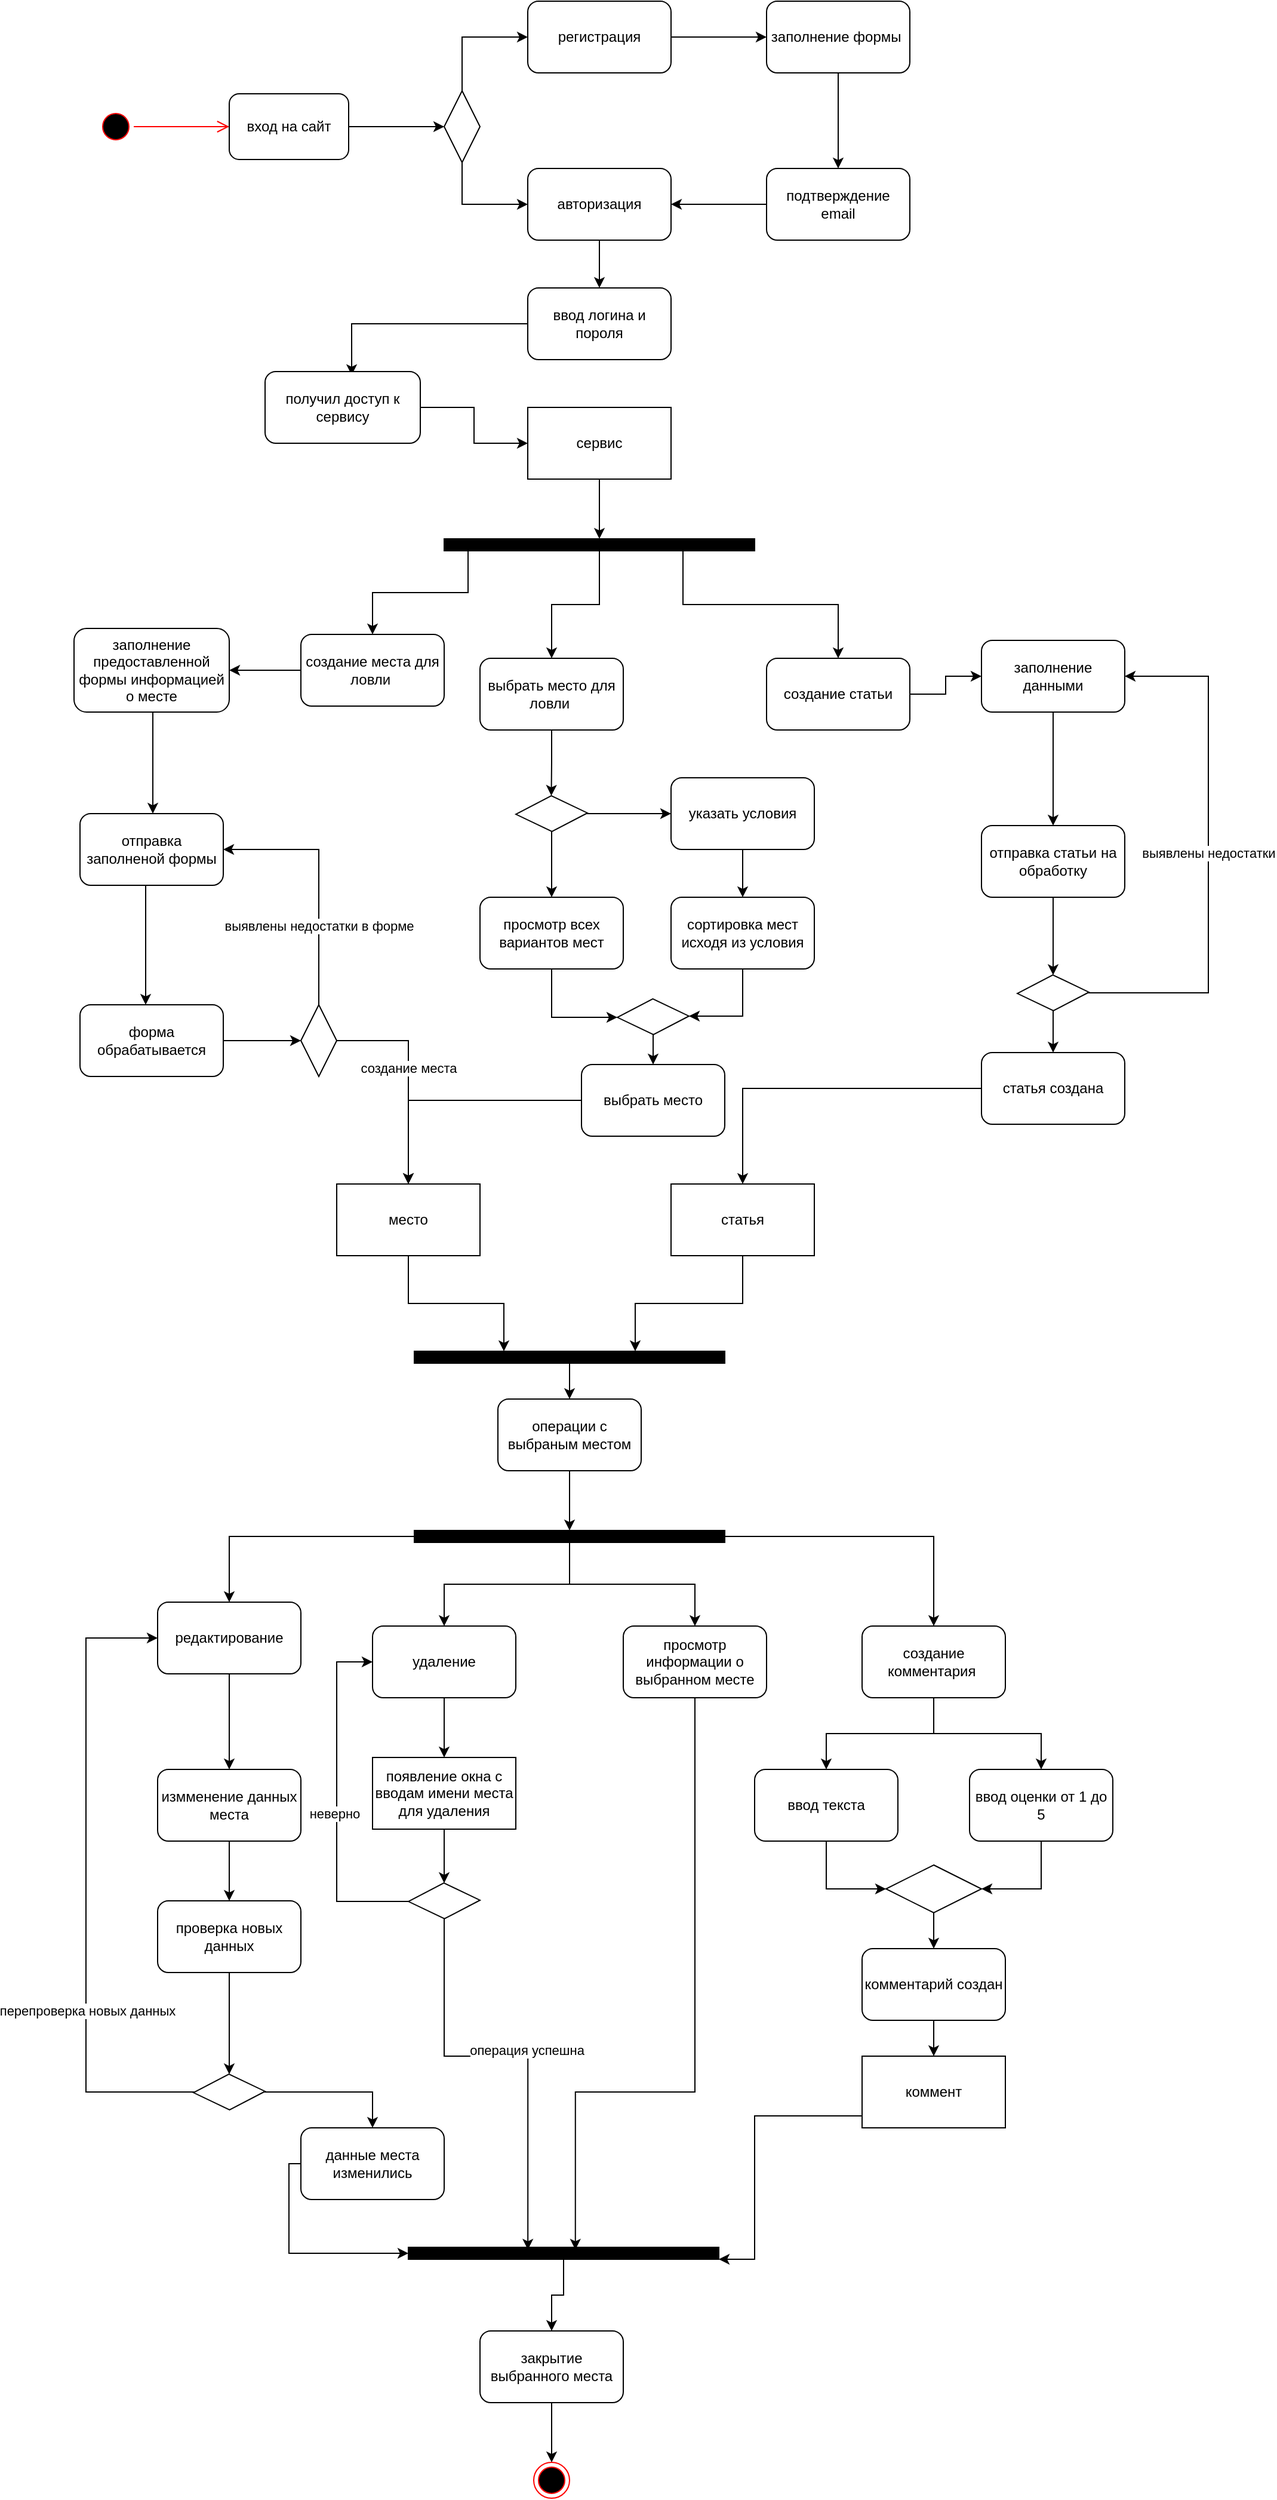 <mxfile version="24.6.4" type="device">
  <diagram name="Страница — 1" id="5YMws0mbViz0GXqgXPBX">
    <mxGraphModel dx="3317" dy="827" grid="1" gridSize="10" guides="1" tooltips="1" connect="1" arrows="1" fold="1" page="1" pageScale="1" pageWidth="2339" pageHeight="3300" math="0" shadow="0">
      <root>
        <mxCell id="0" />
        <mxCell id="1" parent="0" />
        <mxCell id="Sz9peqXjtqVcDiWQnL0J-1" value="" style="ellipse;html=1;shape=startState;fillColor=#000000;strokeColor=#ff0000;" parent="1" vertex="1">
          <mxGeometry x="40" y="520" width="30" height="30" as="geometry" />
        </mxCell>
        <mxCell id="Sz9peqXjtqVcDiWQnL0J-2" value="" style="edgeStyle=orthogonalEdgeStyle;html=1;verticalAlign=bottom;endArrow=open;endSize=8;strokeColor=#ff0000;rounded=0;" parent="1" source="Sz9peqXjtqVcDiWQnL0J-1" target="Sz9peqXjtqVcDiWQnL0J-3" edge="1">
          <mxGeometry relative="1" as="geometry">
            <mxPoint x="210" y="535" as="targetPoint" />
          </mxGeometry>
        </mxCell>
        <mxCell id="Sz9peqXjtqVcDiWQnL0J-5" value="" style="edgeStyle=orthogonalEdgeStyle;rounded=0;orthogonalLoop=1;jettySize=auto;html=1;" parent="1" source="Sz9peqXjtqVcDiWQnL0J-3" target="Sz9peqXjtqVcDiWQnL0J-4" edge="1">
          <mxGeometry relative="1" as="geometry" />
        </mxCell>
        <mxCell id="Sz9peqXjtqVcDiWQnL0J-3" value="вход на сайт" style="rounded=1;whiteSpace=wrap;html=1;" parent="1" vertex="1">
          <mxGeometry x="150" y="507.5" width="100" height="55" as="geometry" />
        </mxCell>
        <mxCell id="Sz9peqXjtqVcDiWQnL0J-9" value="" style="edgeStyle=orthogonalEdgeStyle;rounded=0;orthogonalLoop=1;jettySize=auto;html=1;" parent="1" source="Sz9peqXjtqVcDiWQnL0J-4" target="Sz9peqXjtqVcDiWQnL0J-7" edge="1">
          <mxGeometry relative="1" as="geometry">
            <Array as="points">
              <mxPoint x="345" y="600" />
            </Array>
          </mxGeometry>
        </mxCell>
        <mxCell id="Sz9peqXjtqVcDiWQnL0J-10" value="" style="edgeStyle=orthogonalEdgeStyle;rounded=0;orthogonalLoop=1;jettySize=auto;html=1;entryX=0;entryY=0.5;entryDx=0;entryDy=0;exitX=0.5;exitY=0;exitDx=0;exitDy=0;" parent="1" source="Sz9peqXjtqVcDiWQnL0J-4" target="Sz9peqXjtqVcDiWQnL0J-6" edge="1">
          <mxGeometry relative="1" as="geometry">
            <Array as="points">
              <mxPoint x="345" y="460" />
            </Array>
          </mxGeometry>
        </mxCell>
        <mxCell id="Sz9peqXjtqVcDiWQnL0J-4" value="" style="rhombus;whiteSpace=wrap;html=1;" parent="1" vertex="1">
          <mxGeometry x="330" y="505" width="30" height="60" as="geometry" />
        </mxCell>
        <mxCell id="Sz9peqXjtqVcDiWQnL0J-13" value="" style="edgeStyle=orthogonalEdgeStyle;rounded=0;orthogonalLoop=1;jettySize=auto;html=1;" parent="1" source="Sz9peqXjtqVcDiWQnL0J-6" target="Sz9peqXjtqVcDiWQnL0J-11" edge="1">
          <mxGeometry relative="1" as="geometry" />
        </mxCell>
        <mxCell id="Sz9peqXjtqVcDiWQnL0J-6" value="регистрация" style="rounded=1;whiteSpace=wrap;html=1;" parent="1" vertex="1">
          <mxGeometry x="400" y="430" width="120" height="60" as="geometry" />
        </mxCell>
        <mxCell id="Sz9peqXjtqVcDiWQnL0J-17" value="" style="edgeStyle=orthogonalEdgeStyle;rounded=0;orthogonalLoop=1;jettySize=auto;html=1;" parent="1" source="Sz9peqXjtqVcDiWQnL0J-7" target="Sz9peqXjtqVcDiWQnL0J-16" edge="1">
          <mxGeometry relative="1" as="geometry" />
        </mxCell>
        <mxCell id="Sz9peqXjtqVcDiWQnL0J-7" value="авторизация" style="rounded=1;whiteSpace=wrap;html=1;" parent="1" vertex="1">
          <mxGeometry x="400" y="570" width="120" height="60" as="geometry" />
        </mxCell>
        <mxCell id="Sz9peqXjtqVcDiWQnL0J-14" value="" style="edgeStyle=orthogonalEdgeStyle;rounded=0;orthogonalLoop=1;jettySize=auto;html=1;" parent="1" source="Sz9peqXjtqVcDiWQnL0J-11" target="Sz9peqXjtqVcDiWQnL0J-12" edge="1">
          <mxGeometry relative="1" as="geometry" />
        </mxCell>
        <mxCell id="Sz9peqXjtqVcDiWQnL0J-11" value="заполнение формы&amp;nbsp;" style="rounded=1;whiteSpace=wrap;html=1;" parent="1" vertex="1">
          <mxGeometry x="600" y="430" width="120" height="60" as="geometry" />
        </mxCell>
        <mxCell id="Sz9peqXjtqVcDiWQnL0J-15" value="" style="edgeStyle=orthogonalEdgeStyle;rounded=0;orthogonalLoop=1;jettySize=auto;html=1;" parent="1" source="Sz9peqXjtqVcDiWQnL0J-12" target="Sz9peqXjtqVcDiWQnL0J-7" edge="1">
          <mxGeometry relative="1" as="geometry" />
        </mxCell>
        <mxCell id="Sz9peqXjtqVcDiWQnL0J-12" value="подтверждение email" style="rounded=1;whiteSpace=wrap;html=1;" parent="1" vertex="1">
          <mxGeometry x="600" y="570" width="120" height="60" as="geometry" />
        </mxCell>
        <mxCell id="Sz9peqXjtqVcDiWQnL0J-19" value="" style="rounded=0;orthogonalLoop=1;jettySize=auto;html=1;entryX=0.558;entryY=0.05;entryDx=0;entryDy=0;entryPerimeter=0;edgeStyle=orthogonalEdgeStyle;" parent="1" source="Sz9peqXjtqVcDiWQnL0J-16" target="Sz9peqXjtqVcDiWQnL0J-23" edge="1">
          <mxGeometry relative="1" as="geometry" />
        </mxCell>
        <mxCell id="Sz9peqXjtqVcDiWQnL0J-16" value="ввод логина и пороля" style="rounded=1;whiteSpace=wrap;html=1;" parent="1" vertex="1">
          <mxGeometry x="400" y="670" width="120" height="60" as="geometry" />
        </mxCell>
        <mxCell id="Sz9peqXjtqVcDiWQnL0J-72" value="" style="edgeStyle=orthogonalEdgeStyle;rounded=0;orthogonalLoop=1;jettySize=auto;html=1;entryX=0.5;entryY=0;entryDx=0;entryDy=0;" parent="1" source="Sz9peqXjtqVcDiWQnL0J-18" target="Sz9peqXjtqVcDiWQnL0J-71" edge="1">
          <mxGeometry relative="1" as="geometry" />
        </mxCell>
        <mxCell id="Sz9peqXjtqVcDiWQnL0J-18" value="просмотр всех вариантов мест" style="rounded=1;whiteSpace=wrap;html=1;" parent="1" vertex="1">
          <mxGeometry x="360" y="1180" width="120" height="60" as="geometry" />
        </mxCell>
        <mxCell id="Sz9peqXjtqVcDiWQnL0J-121" value="" style="edgeStyle=orthogonalEdgeStyle;rounded=0;orthogonalLoop=1;jettySize=auto;html=1;entryX=0.538;entryY=0.2;entryDx=0;entryDy=0;entryPerimeter=0;" parent="1" source="Sz9peqXjtqVcDiWQnL0J-21" target="Sz9peqXjtqVcDiWQnL0J-146" edge="1">
          <mxGeometry relative="1" as="geometry">
            <mxPoint x="405" y="2390" as="targetPoint" />
            <Array as="points">
              <mxPoint x="540" y="2180" />
              <mxPoint x="440" y="2180" />
            </Array>
          </mxGeometry>
        </mxCell>
        <mxCell id="Sz9peqXjtqVcDiWQnL0J-21" value="просмотр информации о выбранном месте" style="rounded=1;whiteSpace=wrap;html=1;" parent="1" vertex="1">
          <mxGeometry x="480" y="1790" width="120" height="60" as="geometry" />
        </mxCell>
        <mxCell id="Sz9peqXjtqVcDiWQnL0J-50" value="" style="edgeStyle=orthogonalEdgeStyle;rounded=0;orthogonalLoop=1;jettySize=auto;html=1;" parent="1" source="Sz9peqXjtqVcDiWQnL0J-23" target="Sz9peqXjtqVcDiWQnL0J-49" edge="1">
          <mxGeometry relative="1" as="geometry" />
        </mxCell>
        <mxCell id="Sz9peqXjtqVcDiWQnL0J-23" value="получил доступ к сервису" style="rounded=1;whiteSpace=wrap;html=1;" parent="1" vertex="1">
          <mxGeometry x="180" y="740" width="130" height="60" as="geometry" />
        </mxCell>
        <mxCell id="Sz9peqXjtqVcDiWQnL0J-61" value="" style="edgeStyle=orthogonalEdgeStyle;rounded=0;orthogonalLoop=1;jettySize=auto;html=1;entryX=1;entryY=0.5;entryDx=0;entryDy=0;exitX=0.5;exitY=1;exitDx=0;exitDy=0;" parent="1" source="Sz9peqXjtqVcDiWQnL0J-25" target="Sz9peqXjtqVcDiWQnL0J-30" edge="1">
          <mxGeometry relative="1" as="geometry">
            <mxPoint x="230" y="1260" as="sourcePoint" />
            <Array as="points">
              <mxPoint x="225" y="1140" />
            </Array>
          </mxGeometry>
        </mxCell>
        <mxCell id="Sz9peqXjtqVcDiWQnL0J-62" value="выявлены недостатки в форме" style="edgeLabel;html=1;align=center;verticalAlign=middle;resizable=0;points=[];" parent="Sz9peqXjtqVcDiWQnL0J-61" vertex="1" connectable="0">
          <mxGeometry x="-0.373" relative="1" as="geometry">
            <mxPoint as="offset" />
          </mxGeometry>
        </mxCell>
        <mxCell id="Sz9peqXjtqVcDiWQnL0J-64" value="" style="edgeStyle=orthogonalEdgeStyle;rounded=0;orthogonalLoop=1;jettySize=auto;html=1;" parent="1" source="Sz9peqXjtqVcDiWQnL0J-25" target="Sz9peqXjtqVcDiWQnL0J-63" edge="1">
          <mxGeometry relative="1" as="geometry">
            <Array as="points">
              <mxPoint x="290" y="1300" />
              <mxPoint x="290" y="1300" />
            </Array>
          </mxGeometry>
        </mxCell>
        <mxCell id="Sz9peqXjtqVcDiWQnL0J-65" value="создание места" style="edgeLabel;html=1;align=center;verticalAlign=middle;resizable=0;points=[];" parent="Sz9peqXjtqVcDiWQnL0J-64" vertex="1" connectable="0">
          <mxGeometry x="-0.08" relative="1" as="geometry">
            <mxPoint as="offset" />
          </mxGeometry>
        </mxCell>
        <mxCell id="Sz9peqXjtqVcDiWQnL0J-25" value="" style="rhombus;whiteSpace=wrap;html=1;rotation=-180;" parent="1" vertex="1">
          <mxGeometry x="210" y="1270" width="30" height="60" as="geometry" />
        </mxCell>
        <mxCell id="Sz9peqXjtqVcDiWQnL0J-59" value="" style="edgeStyle=orthogonalEdgeStyle;rounded=0;orthogonalLoop=1;jettySize=auto;html=1;" parent="1" source="Sz9peqXjtqVcDiWQnL0J-27" target="Sz9peqXjtqVcDiWQnL0J-29" edge="1">
          <mxGeometry relative="1" as="geometry" />
        </mxCell>
        <mxCell id="Sz9peqXjtqVcDiWQnL0J-27" value="создание места для ловли&amp;nbsp;" style="rounded=1;whiteSpace=wrap;html=1;" parent="1" vertex="1">
          <mxGeometry x="210" y="960" width="120" height="60" as="geometry" />
        </mxCell>
        <mxCell id="Sz9peqXjtqVcDiWQnL0J-35" value="" style="edgeStyle=orthogonalEdgeStyle;rounded=0;orthogonalLoop=1;jettySize=auto;html=1;exitX=0.5;exitY=1;exitDx=0;exitDy=0;" parent="1" source="Sz9peqXjtqVcDiWQnL0J-29" target="Sz9peqXjtqVcDiWQnL0J-30" edge="1">
          <mxGeometry relative="1" as="geometry">
            <Array as="points">
              <mxPoint x="86" y="1025" />
            </Array>
          </mxGeometry>
        </mxCell>
        <mxCell id="Sz9peqXjtqVcDiWQnL0J-29" value="заполнение предоставленной формы информацией о месте" style="rounded=1;whiteSpace=wrap;html=1;" parent="1" vertex="1">
          <mxGeometry x="20" y="955" width="130" height="70" as="geometry" />
        </mxCell>
        <mxCell id="Sz9peqXjtqVcDiWQnL0J-36" value="" style="edgeStyle=orthogonalEdgeStyle;rounded=0;orthogonalLoop=1;jettySize=auto;html=1;" parent="1" source="Sz9peqXjtqVcDiWQnL0J-30" target="Sz9peqXjtqVcDiWQnL0J-31" edge="1">
          <mxGeometry relative="1" as="geometry">
            <Array as="points">
              <mxPoint x="80" y="1220" />
              <mxPoint x="80" y="1220" />
            </Array>
          </mxGeometry>
        </mxCell>
        <mxCell id="Sz9peqXjtqVcDiWQnL0J-30" value="отправка заполненой формы" style="rounded=1;whiteSpace=wrap;html=1;" parent="1" vertex="1">
          <mxGeometry x="25" y="1110" width="120" height="60" as="geometry" />
        </mxCell>
        <mxCell id="Sz9peqXjtqVcDiWQnL0J-60" value="" style="edgeStyle=orthogonalEdgeStyle;rounded=0;orthogonalLoop=1;jettySize=auto;html=1;" parent="1" source="Sz9peqXjtqVcDiWQnL0J-31" target="Sz9peqXjtqVcDiWQnL0J-25" edge="1">
          <mxGeometry relative="1" as="geometry" />
        </mxCell>
        <mxCell id="Sz9peqXjtqVcDiWQnL0J-31" value="форма обрабатывается" style="rounded=1;whiteSpace=wrap;html=1;" parent="1" vertex="1">
          <mxGeometry x="25" y="1270" width="120" height="60" as="geometry" />
        </mxCell>
        <mxCell id="Sz9peqXjtqVcDiWQnL0J-67" value="" style="edgeStyle=orthogonalEdgeStyle;rounded=0;orthogonalLoop=1;jettySize=auto;html=1;entryX=1;entryY=0.5;entryDx=0;entryDy=0;" parent="1" source="Sz9peqXjtqVcDiWQnL0J-33" target="Sz9peqXjtqVcDiWQnL0J-68" edge="1">
          <mxGeometry relative="1" as="geometry">
            <mxPoint x="420" y="1110" as="targetPoint" />
          </mxGeometry>
        </mxCell>
        <mxCell id="Sz9peqXjtqVcDiWQnL0J-33" value="выбрать место для ловли&amp;nbsp;" style="rounded=1;whiteSpace=wrap;html=1;" parent="1" vertex="1">
          <mxGeometry x="360" y="980" width="120" height="60" as="geometry" />
        </mxCell>
        <mxCell id="Sz9peqXjtqVcDiWQnL0J-44" value="" style="edgeStyle=orthogonalEdgeStyle;rounded=0;orthogonalLoop=1;jettySize=auto;html=1;" parent="1" source="Sz9peqXjtqVcDiWQnL0J-40" target="Sz9peqXjtqVcDiWQnL0J-41" edge="1">
          <mxGeometry relative="1" as="geometry" />
        </mxCell>
        <mxCell id="Sz9peqXjtqVcDiWQnL0J-40" value="указать условия" style="rounded=1;whiteSpace=wrap;html=1;" parent="1" vertex="1">
          <mxGeometry x="520" y="1080" width="120" height="60" as="geometry" />
        </mxCell>
        <mxCell id="Sz9peqXjtqVcDiWQnL0J-73" value="" style="edgeStyle=orthogonalEdgeStyle;rounded=0;orthogonalLoop=1;jettySize=auto;html=1;entryX=0.5;entryY=1;entryDx=0;entryDy=0;" parent="1" source="Sz9peqXjtqVcDiWQnL0J-41" target="Sz9peqXjtqVcDiWQnL0J-71" edge="1">
          <mxGeometry relative="1" as="geometry" />
        </mxCell>
        <mxCell id="Sz9peqXjtqVcDiWQnL0J-41" value="сортировка мест исходя из условия" style="rounded=1;whiteSpace=wrap;html=1;" parent="1" vertex="1">
          <mxGeometry x="520" y="1180" width="120" height="60" as="geometry" />
        </mxCell>
        <mxCell id="Sz9peqXjtqVcDiWQnL0J-124" value="" style="edgeStyle=orthogonalEdgeStyle;rounded=0;orthogonalLoop=1;jettySize=auto;html=1;" parent="1" source="Sz9peqXjtqVcDiWQnL0J-46" target="Sz9peqXjtqVcDiWQnL0J-123" edge="1">
          <mxGeometry relative="1" as="geometry" />
        </mxCell>
        <mxCell id="Sz9peqXjtqVcDiWQnL0J-125" value="" style="edgeStyle=orthogonalEdgeStyle;rounded=0;orthogonalLoop=1;jettySize=auto;html=1;" parent="1" source="Sz9peqXjtqVcDiWQnL0J-46" target="Sz9peqXjtqVcDiWQnL0J-122" edge="1">
          <mxGeometry relative="1" as="geometry" />
        </mxCell>
        <mxCell id="Sz9peqXjtqVcDiWQnL0J-46" value="создание комментария&amp;nbsp;" style="rounded=1;whiteSpace=wrap;html=1;" parent="1" vertex="1">
          <mxGeometry x="680" y="1790" width="120" height="60" as="geometry" />
        </mxCell>
        <mxCell id="Sz9peqXjtqVcDiWQnL0J-54" value="" style="edgeStyle=orthogonalEdgeStyle;rounded=0;orthogonalLoop=1;jettySize=auto;html=1;" parent="1" source="Sz9peqXjtqVcDiWQnL0J-49" target="Sz9peqXjtqVcDiWQnL0J-53" edge="1">
          <mxGeometry relative="1" as="geometry" />
        </mxCell>
        <mxCell id="Sz9peqXjtqVcDiWQnL0J-49" value="сервис" style="rounded=0;whiteSpace=wrap;html=1;" parent="1" vertex="1">
          <mxGeometry x="400" y="770" width="120" height="60" as="geometry" />
        </mxCell>
        <mxCell id="Sz9peqXjtqVcDiWQnL0J-55" value="" style="edgeStyle=orthogonalEdgeStyle;rounded=0;orthogonalLoop=1;jettySize=auto;html=1;" parent="1" source="Sz9peqXjtqVcDiWQnL0J-53" target="Sz9peqXjtqVcDiWQnL0J-27" edge="1">
          <mxGeometry relative="1" as="geometry">
            <Array as="points">
              <mxPoint x="350" y="925" />
              <mxPoint x="270" y="925" />
            </Array>
          </mxGeometry>
        </mxCell>
        <mxCell id="Sz9peqXjtqVcDiWQnL0J-56" value="" style="edgeStyle=orthogonalEdgeStyle;rounded=0;orthogonalLoop=1;jettySize=auto;html=1;" parent="1" source="Sz9peqXjtqVcDiWQnL0J-53" target="Sz9peqXjtqVcDiWQnL0J-33" edge="1">
          <mxGeometry relative="1" as="geometry" />
        </mxCell>
        <mxCell id="Sz9peqXjtqVcDiWQnL0J-58" value="" style="edgeStyle=orthogonalEdgeStyle;rounded=0;orthogonalLoop=1;jettySize=auto;html=1;entryX=0.5;entryY=0;entryDx=0;entryDy=0;" parent="1" source="Sz9peqXjtqVcDiWQnL0J-53" target="Sz9peqXjtqVcDiWQnL0J-57" edge="1">
          <mxGeometry relative="1" as="geometry">
            <Array as="points">
              <mxPoint x="530" y="935" />
              <mxPoint x="660" y="935" />
            </Array>
          </mxGeometry>
        </mxCell>
        <mxCell id="Sz9peqXjtqVcDiWQnL0J-53" value="" style="rounded=0;whiteSpace=wrap;html=1;fillColor=#000000;" parent="1" vertex="1">
          <mxGeometry x="330" y="880" width="260" height="10" as="geometry" />
        </mxCell>
        <mxCell id="Sz9peqXjtqVcDiWQnL0J-77" value="" style="edgeStyle=orthogonalEdgeStyle;rounded=0;orthogonalLoop=1;jettySize=auto;html=1;" parent="1" source="Sz9peqXjtqVcDiWQnL0J-57" target="Sz9peqXjtqVcDiWQnL0J-76" edge="1">
          <mxGeometry relative="1" as="geometry" />
        </mxCell>
        <mxCell id="Sz9peqXjtqVcDiWQnL0J-57" value="создание статьи" style="rounded=1;whiteSpace=wrap;html=1;" parent="1" vertex="1">
          <mxGeometry x="600" y="980" width="120" height="60" as="geometry" />
        </mxCell>
        <mxCell id="Sz9peqXjtqVcDiWQnL0J-99" value="" style="edgeStyle=orthogonalEdgeStyle;rounded=0;orthogonalLoop=1;jettySize=auto;html=1;" parent="1" source="Sz9peqXjtqVcDiWQnL0J-63" target="Sz9peqXjtqVcDiWQnL0J-98" edge="1">
          <mxGeometry relative="1" as="geometry">
            <Array as="points">
              <mxPoint x="300" y="1520" />
              <mxPoint x="380" y="1520" />
            </Array>
          </mxGeometry>
        </mxCell>
        <mxCell id="Sz9peqXjtqVcDiWQnL0J-63" value="место" style="whiteSpace=wrap;html=1;" parent="1" vertex="1">
          <mxGeometry x="240" y="1420" width="120" height="60" as="geometry" />
        </mxCell>
        <mxCell id="Sz9peqXjtqVcDiWQnL0J-69" value="" style="edgeStyle=orthogonalEdgeStyle;rounded=0;orthogonalLoop=1;jettySize=auto;html=1;" parent="1" source="Sz9peqXjtqVcDiWQnL0J-68" target="Sz9peqXjtqVcDiWQnL0J-18" edge="1">
          <mxGeometry relative="1" as="geometry" />
        </mxCell>
        <mxCell id="Sz9peqXjtqVcDiWQnL0J-70" value="" style="edgeStyle=orthogonalEdgeStyle;rounded=0;orthogonalLoop=1;jettySize=auto;html=1;" parent="1" source="Sz9peqXjtqVcDiWQnL0J-68" target="Sz9peqXjtqVcDiWQnL0J-40" edge="1">
          <mxGeometry relative="1" as="geometry" />
        </mxCell>
        <mxCell id="Sz9peqXjtqVcDiWQnL0J-68" value="" style="rhombus;whiteSpace=wrap;html=1;rotation=-91;" parent="1" vertex="1">
          <mxGeometry x="405" y="1080" width="30" height="60" as="geometry" />
        </mxCell>
        <mxCell id="Sz9peqXjtqVcDiWQnL0J-75" value="" style="edgeStyle=orthogonalEdgeStyle;rounded=0;orthogonalLoop=1;jettySize=auto;html=1;" parent="1" source="Sz9peqXjtqVcDiWQnL0J-71" target="Sz9peqXjtqVcDiWQnL0J-74" edge="1">
          <mxGeometry relative="1" as="geometry" />
        </mxCell>
        <mxCell id="Sz9peqXjtqVcDiWQnL0J-71" value="" style="rhombus;whiteSpace=wrap;html=1;rotation=-91;" parent="1" vertex="1">
          <mxGeometry x="490" y="1250" width="30" height="60" as="geometry" />
        </mxCell>
        <mxCell id="Sz9peqXjtqVcDiWQnL0J-95" value="" style="edgeStyle=orthogonalEdgeStyle;rounded=0;orthogonalLoop=1;jettySize=auto;html=1;" parent="1" source="Sz9peqXjtqVcDiWQnL0J-74" target="Sz9peqXjtqVcDiWQnL0J-63" edge="1">
          <mxGeometry relative="1" as="geometry" />
        </mxCell>
        <mxCell id="Sz9peqXjtqVcDiWQnL0J-74" value="выбрать место" style="rounded=1;whiteSpace=wrap;html=1;" parent="1" vertex="1">
          <mxGeometry x="445" y="1320" width="120" height="60" as="geometry" />
        </mxCell>
        <mxCell id="Sz9peqXjtqVcDiWQnL0J-79" value="" style="edgeStyle=orthogonalEdgeStyle;rounded=0;orthogonalLoop=1;jettySize=auto;html=1;" parent="1" source="Sz9peqXjtqVcDiWQnL0J-76" target="Sz9peqXjtqVcDiWQnL0J-78" edge="1">
          <mxGeometry relative="1" as="geometry" />
        </mxCell>
        <mxCell id="Sz9peqXjtqVcDiWQnL0J-76" value="заполнение данными" style="whiteSpace=wrap;html=1;rounded=1;" parent="1" vertex="1">
          <mxGeometry x="780" y="965" width="120" height="60" as="geometry" />
        </mxCell>
        <mxCell id="Sz9peqXjtqVcDiWQnL0J-81" value="" style="edgeStyle=orthogonalEdgeStyle;rounded=0;orthogonalLoop=1;jettySize=auto;html=1;" parent="1" source="Sz9peqXjtqVcDiWQnL0J-78" target="Sz9peqXjtqVcDiWQnL0J-80" edge="1">
          <mxGeometry relative="1" as="geometry" />
        </mxCell>
        <mxCell id="Sz9peqXjtqVcDiWQnL0J-78" value="отправка статьи на обработку" style="whiteSpace=wrap;html=1;rounded=1;" parent="1" vertex="1">
          <mxGeometry x="780" y="1120" width="120" height="60" as="geometry" />
        </mxCell>
        <mxCell id="Sz9peqXjtqVcDiWQnL0J-82" value="выявлены недостатки" style="edgeStyle=orthogonalEdgeStyle;rounded=0;orthogonalLoop=1;jettySize=auto;html=1;" parent="1" source="Sz9peqXjtqVcDiWQnL0J-80" target="Sz9peqXjtqVcDiWQnL0J-76" edge="1">
          <mxGeometry relative="1" as="geometry">
            <Array as="points">
              <mxPoint x="970" y="1260" />
              <mxPoint x="970" y="995" />
            </Array>
          </mxGeometry>
        </mxCell>
        <mxCell id="Sz9peqXjtqVcDiWQnL0J-84" value="" style="edgeStyle=orthogonalEdgeStyle;rounded=0;orthogonalLoop=1;jettySize=auto;html=1;" parent="1" source="Sz9peqXjtqVcDiWQnL0J-80" target="Sz9peqXjtqVcDiWQnL0J-83" edge="1">
          <mxGeometry relative="1" as="geometry" />
        </mxCell>
        <mxCell id="Sz9peqXjtqVcDiWQnL0J-80" value="" style="rhombus;whiteSpace=wrap;html=1;rotation=-91;" parent="1" vertex="1">
          <mxGeometry x="825" y="1230" width="30" height="60" as="geometry" />
        </mxCell>
        <mxCell id="Sz9peqXjtqVcDiWQnL0J-91" value="" style="edgeStyle=orthogonalEdgeStyle;rounded=0;orthogonalLoop=1;jettySize=auto;html=1;" parent="1" source="Sz9peqXjtqVcDiWQnL0J-83" target="Sz9peqXjtqVcDiWQnL0J-90" edge="1">
          <mxGeometry relative="1" as="geometry" />
        </mxCell>
        <mxCell id="Sz9peqXjtqVcDiWQnL0J-83" value="статья создана" style="rounded=1;whiteSpace=wrap;html=1;" parent="1" vertex="1">
          <mxGeometry x="780" y="1310" width="120" height="60" as="geometry" />
        </mxCell>
        <mxCell id="Sz9peqXjtqVcDiWQnL0J-100" value="" style="edgeStyle=orthogonalEdgeStyle;rounded=0;orthogonalLoop=1;jettySize=auto;html=1;" parent="1" source="Sz9peqXjtqVcDiWQnL0J-90" target="Sz9peqXjtqVcDiWQnL0J-98" edge="1">
          <mxGeometry relative="1" as="geometry">
            <Array as="points">
              <mxPoint x="580" y="1520" />
              <mxPoint x="490" y="1520" />
            </Array>
          </mxGeometry>
        </mxCell>
        <mxCell id="Sz9peqXjtqVcDiWQnL0J-90" value="статья" style="rounded=0;whiteSpace=wrap;html=1;" parent="1" vertex="1">
          <mxGeometry x="520" y="1420" width="120" height="60" as="geometry" />
        </mxCell>
        <mxCell id="Sz9peqXjtqVcDiWQnL0J-102" value="" style="edgeStyle=orthogonalEdgeStyle;rounded=0;orthogonalLoop=1;jettySize=auto;html=1;" parent="1" source="Sz9peqXjtqVcDiWQnL0J-98" target="Sz9peqXjtqVcDiWQnL0J-101" edge="1">
          <mxGeometry relative="1" as="geometry" />
        </mxCell>
        <mxCell id="Sz9peqXjtqVcDiWQnL0J-98" value="" style="rounded=0;whiteSpace=wrap;html=1;fillColor=#000000;" parent="1" vertex="1">
          <mxGeometry x="305" y="1560" width="260" height="10" as="geometry" />
        </mxCell>
        <mxCell id="Sz9peqXjtqVcDiWQnL0J-104" value="" style="edgeStyle=orthogonalEdgeStyle;rounded=0;orthogonalLoop=1;jettySize=auto;html=1;" parent="1" source="Sz9peqXjtqVcDiWQnL0J-101" target="Sz9peqXjtqVcDiWQnL0J-103" edge="1">
          <mxGeometry relative="1" as="geometry" />
        </mxCell>
        <mxCell id="Sz9peqXjtqVcDiWQnL0J-101" value="операции с выбраным местом" style="rounded=1;whiteSpace=wrap;html=1;" parent="1" vertex="1">
          <mxGeometry x="375" y="1600" width="120" height="60" as="geometry" />
        </mxCell>
        <mxCell id="Sz9peqXjtqVcDiWQnL0J-107" value="" style="edgeStyle=orthogonalEdgeStyle;rounded=0;orthogonalLoop=1;jettySize=auto;html=1;" parent="1" source="Sz9peqXjtqVcDiWQnL0J-103" target="Sz9peqXjtqVcDiWQnL0J-106" edge="1">
          <mxGeometry relative="1" as="geometry" />
        </mxCell>
        <mxCell id="Sz9peqXjtqVcDiWQnL0J-108" value="" style="edgeStyle=orthogonalEdgeStyle;rounded=0;orthogonalLoop=1;jettySize=auto;html=1;" parent="1" source="Sz9peqXjtqVcDiWQnL0J-103" target="Sz9peqXjtqVcDiWQnL0J-105" edge="1">
          <mxGeometry relative="1" as="geometry" />
        </mxCell>
        <mxCell id="Sz9peqXjtqVcDiWQnL0J-109" value="" style="edgeStyle=orthogonalEdgeStyle;rounded=0;orthogonalLoop=1;jettySize=auto;html=1;" parent="1" source="Sz9peqXjtqVcDiWQnL0J-103" target="Sz9peqXjtqVcDiWQnL0J-21" edge="1">
          <mxGeometry relative="1" as="geometry" />
        </mxCell>
        <mxCell id="Sz9peqXjtqVcDiWQnL0J-110" value="" style="edgeStyle=orthogonalEdgeStyle;rounded=0;orthogonalLoop=1;jettySize=auto;html=1;" parent="1" source="Sz9peqXjtqVcDiWQnL0J-103" target="Sz9peqXjtqVcDiWQnL0J-46" edge="1">
          <mxGeometry relative="1" as="geometry" />
        </mxCell>
        <mxCell id="Sz9peqXjtqVcDiWQnL0J-103" value="" style="rounded=0;whiteSpace=wrap;html=1;fillColor=#000000;" parent="1" vertex="1">
          <mxGeometry x="305" y="1710" width="260" height="10" as="geometry" />
        </mxCell>
        <mxCell id="Sz9peqXjtqVcDiWQnL0J-112" value="" style="edgeStyle=orthogonalEdgeStyle;rounded=0;orthogonalLoop=1;jettySize=auto;html=1;" parent="1" source="Sz9peqXjtqVcDiWQnL0J-105" target="Sz9peqXjtqVcDiWQnL0J-111" edge="1">
          <mxGeometry relative="1" as="geometry" />
        </mxCell>
        <mxCell id="Sz9peqXjtqVcDiWQnL0J-105" value="удаление" style="rounded=1;whiteSpace=wrap;html=1;" parent="1" vertex="1">
          <mxGeometry x="270" y="1790" width="120" height="60" as="geometry" />
        </mxCell>
        <mxCell id="Sz9peqXjtqVcDiWQnL0J-135" value="" style="edgeStyle=orthogonalEdgeStyle;rounded=0;orthogonalLoop=1;jettySize=auto;html=1;" parent="1" source="Sz9peqXjtqVcDiWQnL0J-106" target="Sz9peqXjtqVcDiWQnL0J-134" edge="1">
          <mxGeometry relative="1" as="geometry">
            <Array as="points">
              <mxPoint x="150" y="1830" />
              <mxPoint x="150" y="1830" />
            </Array>
          </mxGeometry>
        </mxCell>
        <mxCell id="Sz9peqXjtqVcDiWQnL0J-106" value="редактирование" style="rounded=1;whiteSpace=wrap;html=1;" parent="1" vertex="1">
          <mxGeometry x="90" y="1770" width="120" height="60" as="geometry" />
        </mxCell>
        <mxCell id="Sz9peqXjtqVcDiWQnL0J-114" value="" style="edgeStyle=orthogonalEdgeStyle;rounded=0;orthogonalLoop=1;jettySize=auto;html=1;" parent="1" source="Sz9peqXjtqVcDiWQnL0J-111" target="Sz9peqXjtqVcDiWQnL0J-113" edge="1">
          <mxGeometry relative="1" as="geometry" />
        </mxCell>
        <mxCell id="Sz9peqXjtqVcDiWQnL0J-111" value="появление окна с вводам имени места для удаления" style="rounded=0;whiteSpace=wrap;html=1;" parent="1" vertex="1">
          <mxGeometry x="270" y="1900" width="120" height="60" as="geometry" />
        </mxCell>
        <mxCell id="Sz9peqXjtqVcDiWQnL0J-117" value="" style="edgeStyle=orthogonalEdgeStyle;rounded=0;orthogonalLoop=1;jettySize=auto;html=1;entryX=0.385;entryY=0.2;entryDx=0;entryDy=0;entryPerimeter=0;" parent="1" source="Sz9peqXjtqVcDiWQnL0J-113" target="Sz9peqXjtqVcDiWQnL0J-146" edge="1">
          <mxGeometry relative="1" as="geometry">
            <mxPoint x="405" y="2390" as="targetPoint" />
            <Array as="points">
              <mxPoint x="330" y="2150" />
              <mxPoint x="400" y="2150" />
            </Array>
          </mxGeometry>
        </mxCell>
        <mxCell id="Sz9peqXjtqVcDiWQnL0J-118" value="операция успешна" style="edgeLabel;html=1;align=center;verticalAlign=middle;resizable=0;points=[];" parent="Sz9peqXjtqVcDiWQnL0J-117" vertex="1" connectable="0">
          <mxGeometry x="0.06" y="5" relative="1" as="geometry">
            <mxPoint as="offset" />
          </mxGeometry>
        </mxCell>
        <mxCell id="Sz9peqXjtqVcDiWQnL0J-119" value="" style="edgeStyle=orthogonalEdgeStyle;rounded=0;orthogonalLoop=1;jettySize=auto;html=1;exitX=0.5;exitY=0;exitDx=0;exitDy=0;entryX=0;entryY=0.5;entryDx=0;entryDy=0;" parent="1" source="Sz9peqXjtqVcDiWQnL0J-113" target="Sz9peqXjtqVcDiWQnL0J-105" edge="1">
          <mxGeometry relative="1" as="geometry">
            <mxPoint x="255.0" y="2095.128" as="sourcePoint" />
            <mxPoint x="145" y="1940" as="targetPoint" />
            <Array as="points">
              <mxPoint x="240" y="2021" />
              <mxPoint x="240" y="1820" />
            </Array>
          </mxGeometry>
        </mxCell>
        <mxCell id="Sz9peqXjtqVcDiWQnL0J-120" value="неверно" style="edgeLabel;html=1;align=center;verticalAlign=middle;resizable=0;points=[];" parent="Sz9peqXjtqVcDiWQnL0J-119" vertex="1" connectable="0">
          <mxGeometry x="-0.081" y="2" relative="1" as="geometry">
            <mxPoint as="offset" />
          </mxGeometry>
        </mxCell>
        <mxCell id="Sz9peqXjtqVcDiWQnL0J-113" value="" style="rhombus;whiteSpace=wrap;html=1;rotation=-91;" parent="1" vertex="1">
          <mxGeometry x="315" y="1990" width="30" height="60" as="geometry" />
        </mxCell>
        <mxCell id="Sz9peqXjtqVcDiWQnL0J-128" value="" style="edgeStyle=orthogonalEdgeStyle;rounded=0;orthogonalLoop=1;jettySize=auto;html=1;" parent="1" source="Sz9peqXjtqVcDiWQnL0J-122" target="Sz9peqXjtqVcDiWQnL0J-126" edge="1">
          <mxGeometry relative="1" as="geometry">
            <Array as="points">
              <mxPoint x="650" y="2010" />
            </Array>
          </mxGeometry>
        </mxCell>
        <mxCell id="Sz9peqXjtqVcDiWQnL0J-122" value="ввод текста" style="rounded=1;whiteSpace=wrap;html=1;" parent="1" vertex="1">
          <mxGeometry x="590" y="1910" width="120" height="60" as="geometry" />
        </mxCell>
        <mxCell id="Sz9peqXjtqVcDiWQnL0J-127" value="" style="edgeStyle=orthogonalEdgeStyle;rounded=0;orthogonalLoop=1;jettySize=auto;html=1;" parent="1" source="Sz9peqXjtqVcDiWQnL0J-123" target="Sz9peqXjtqVcDiWQnL0J-126" edge="1">
          <mxGeometry relative="1" as="geometry">
            <Array as="points">
              <mxPoint x="830" y="2010" />
            </Array>
          </mxGeometry>
        </mxCell>
        <mxCell id="Sz9peqXjtqVcDiWQnL0J-123" value="ввод оценки от 1 до 5" style="rounded=1;whiteSpace=wrap;html=1;" parent="1" vertex="1">
          <mxGeometry x="770" y="1910" width="120" height="60" as="geometry" />
        </mxCell>
        <mxCell id="Sz9peqXjtqVcDiWQnL0J-130" value="" style="edgeStyle=orthogonalEdgeStyle;rounded=0;orthogonalLoop=1;jettySize=auto;html=1;" parent="1" source="Sz9peqXjtqVcDiWQnL0J-126" target="Sz9peqXjtqVcDiWQnL0J-129" edge="1">
          <mxGeometry relative="1" as="geometry" />
        </mxCell>
        <mxCell id="Sz9peqXjtqVcDiWQnL0J-126" value="" style="rhombus;whiteSpace=wrap;html=1;" parent="1" vertex="1">
          <mxGeometry x="700" y="1990" width="80" height="40" as="geometry" />
        </mxCell>
        <mxCell id="Sz9peqXjtqVcDiWQnL0J-133" value="" style="edgeStyle=orthogonalEdgeStyle;rounded=0;orthogonalLoop=1;jettySize=auto;html=1;" parent="1" source="Sz9peqXjtqVcDiWQnL0J-129" target="Sz9peqXjtqVcDiWQnL0J-131" edge="1">
          <mxGeometry relative="1" as="geometry" />
        </mxCell>
        <mxCell id="Sz9peqXjtqVcDiWQnL0J-129" value="комментарий создан" style="rounded=1;whiteSpace=wrap;html=1;" parent="1" vertex="1">
          <mxGeometry x="680" y="2060" width="120" height="60" as="geometry" />
        </mxCell>
        <mxCell id="Sz9peqXjtqVcDiWQnL0J-132" value="" style="edgeStyle=orthogonalEdgeStyle;rounded=0;orthogonalLoop=1;jettySize=auto;html=1;entryX=1;entryY=1;entryDx=0;entryDy=0;" parent="1" source="Sz9peqXjtqVcDiWQnL0J-131" target="Sz9peqXjtqVcDiWQnL0J-146" edge="1">
          <mxGeometry relative="1" as="geometry">
            <mxPoint x="420" y="2405" as="targetPoint" />
            <Array as="points">
              <mxPoint x="590" y="2200" />
              <mxPoint x="590" y="2320" />
            </Array>
          </mxGeometry>
        </mxCell>
        <mxCell id="Sz9peqXjtqVcDiWQnL0J-131" value="коммент" style="rounded=0;whiteSpace=wrap;html=1;" parent="1" vertex="1">
          <mxGeometry x="680" y="2150" width="120" height="60" as="geometry" />
        </mxCell>
        <mxCell id="Sz9peqXjtqVcDiWQnL0J-138" value="" style="edgeStyle=orthogonalEdgeStyle;rounded=0;orthogonalLoop=1;jettySize=auto;html=1;" parent="1" source="Sz9peqXjtqVcDiWQnL0J-134" target="Sz9peqXjtqVcDiWQnL0J-137" edge="1">
          <mxGeometry relative="1" as="geometry" />
        </mxCell>
        <mxCell id="Sz9peqXjtqVcDiWQnL0J-134" value="измменение данных места" style="rounded=1;whiteSpace=wrap;html=1;" parent="1" vertex="1">
          <mxGeometry x="90" y="1910" width="120" height="60" as="geometry" />
        </mxCell>
        <mxCell id="Sz9peqXjtqVcDiWQnL0J-140" value="" style="edgeStyle=orthogonalEdgeStyle;rounded=0;orthogonalLoop=1;jettySize=auto;html=1;" parent="1" source="Sz9peqXjtqVcDiWQnL0J-137" target="Sz9peqXjtqVcDiWQnL0J-139" edge="1">
          <mxGeometry relative="1" as="geometry" />
        </mxCell>
        <mxCell id="Sz9peqXjtqVcDiWQnL0J-137" value="проверка новых данных" style="rounded=1;whiteSpace=wrap;html=1;" parent="1" vertex="1">
          <mxGeometry x="90" y="2020" width="120" height="60" as="geometry" />
        </mxCell>
        <mxCell id="Sz9peqXjtqVcDiWQnL0J-141" value="" style="edgeStyle=orthogonalEdgeStyle;rounded=0;orthogonalLoop=1;jettySize=auto;html=1;" parent="1" source="Sz9peqXjtqVcDiWQnL0J-139" target="Sz9peqXjtqVcDiWQnL0J-106" edge="1">
          <mxGeometry relative="1" as="geometry">
            <Array as="points">
              <mxPoint x="30" y="2180" />
              <mxPoint x="30" y="1800" />
            </Array>
          </mxGeometry>
        </mxCell>
        <mxCell id="Sz9peqXjtqVcDiWQnL0J-142" value="перепроверка новых данных" style="edgeLabel;html=1;align=center;verticalAlign=middle;resizable=0;points=[];" parent="Sz9peqXjtqVcDiWQnL0J-141" vertex="1" connectable="0">
          <mxGeometry x="-0.401" y="-1" relative="1" as="geometry">
            <mxPoint as="offset" />
          </mxGeometry>
        </mxCell>
        <mxCell id="Sz9peqXjtqVcDiWQnL0J-144" value="" style="edgeStyle=orthogonalEdgeStyle;rounded=0;orthogonalLoop=1;jettySize=auto;html=1;" parent="1" source="Sz9peqXjtqVcDiWQnL0J-139" target="Sz9peqXjtqVcDiWQnL0J-143" edge="1">
          <mxGeometry relative="1" as="geometry" />
        </mxCell>
        <mxCell id="Sz9peqXjtqVcDiWQnL0J-139" value="" style="rhombus;whiteSpace=wrap;html=1;rotation=-91;" parent="1" vertex="1">
          <mxGeometry x="135" y="2150" width="30" height="60" as="geometry" />
        </mxCell>
        <mxCell id="Sz9peqXjtqVcDiWQnL0J-145" value="" style="edgeStyle=orthogonalEdgeStyle;rounded=0;orthogonalLoop=1;jettySize=auto;html=1;entryX=0;entryY=0.5;entryDx=0;entryDy=0;" parent="1" source="Sz9peqXjtqVcDiWQnL0J-143" target="Sz9peqXjtqVcDiWQnL0J-146" edge="1">
          <mxGeometry relative="1" as="geometry">
            <mxPoint x="230" y="2340" as="targetPoint" />
            <Array as="points">
              <mxPoint x="200" y="2240" />
              <mxPoint x="200" y="2315" />
            </Array>
          </mxGeometry>
        </mxCell>
        <mxCell id="Sz9peqXjtqVcDiWQnL0J-143" value="данные места изменились" style="rounded=1;whiteSpace=wrap;html=1;" parent="1" vertex="1">
          <mxGeometry x="210" y="2210" width="120" height="60" as="geometry" />
        </mxCell>
        <mxCell id="Sz9peqXjtqVcDiWQnL0J-148" value="" style="edgeStyle=orthogonalEdgeStyle;rounded=0;orthogonalLoop=1;jettySize=auto;html=1;" parent="1" source="Sz9peqXjtqVcDiWQnL0J-146" target="Sz9peqXjtqVcDiWQnL0J-147" edge="1">
          <mxGeometry relative="1" as="geometry" />
        </mxCell>
        <mxCell id="Sz9peqXjtqVcDiWQnL0J-146" value="" style="rounded=0;whiteSpace=wrap;html=1;fillColor=#000000;" parent="1" vertex="1">
          <mxGeometry x="300" y="2310" width="260" height="10" as="geometry" />
        </mxCell>
        <mxCell id="Sz9peqXjtqVcDiWQnL0J-152" value="" style="edgeStyle=orthogonalEdgeStyle;rounded=0;orthogonalLoop=1;jettySize=auto;html=1;" parent="1" source="Sz9peqXjtqVcDiWQnL0J-147" target="Sz9peqXjtqVcDiWQnL0J-151" edge="1">
          <mxGeometry relative="1" as="geometry" />
        </mxCell>
        <mxCell id="Sz9peqXjtqVcDiWQnL0J-147" value="закрытие выбранного места" style="rounded=1;whiteSpace=wrap;html=1;" parent="1" vertex="1">
          <mxGeometry x="360" y="2380" width="120" height="60" as="geometry" />
        </mxCell>
        <mxCell id="Sz9peqXjtqVcDiWQnL0J-151" value="" style="ellipse;html=1;shape=endState;fillColor=#000000;strokeColor=#ff0000;" parent="1" vertex="1">
          <mxGeometry x="405" y="2490" width="30" height="30" as="geometry" />
        </mxCell>
      </root>
    </mxGraphModel>
  </diagram>
</mxfile>
